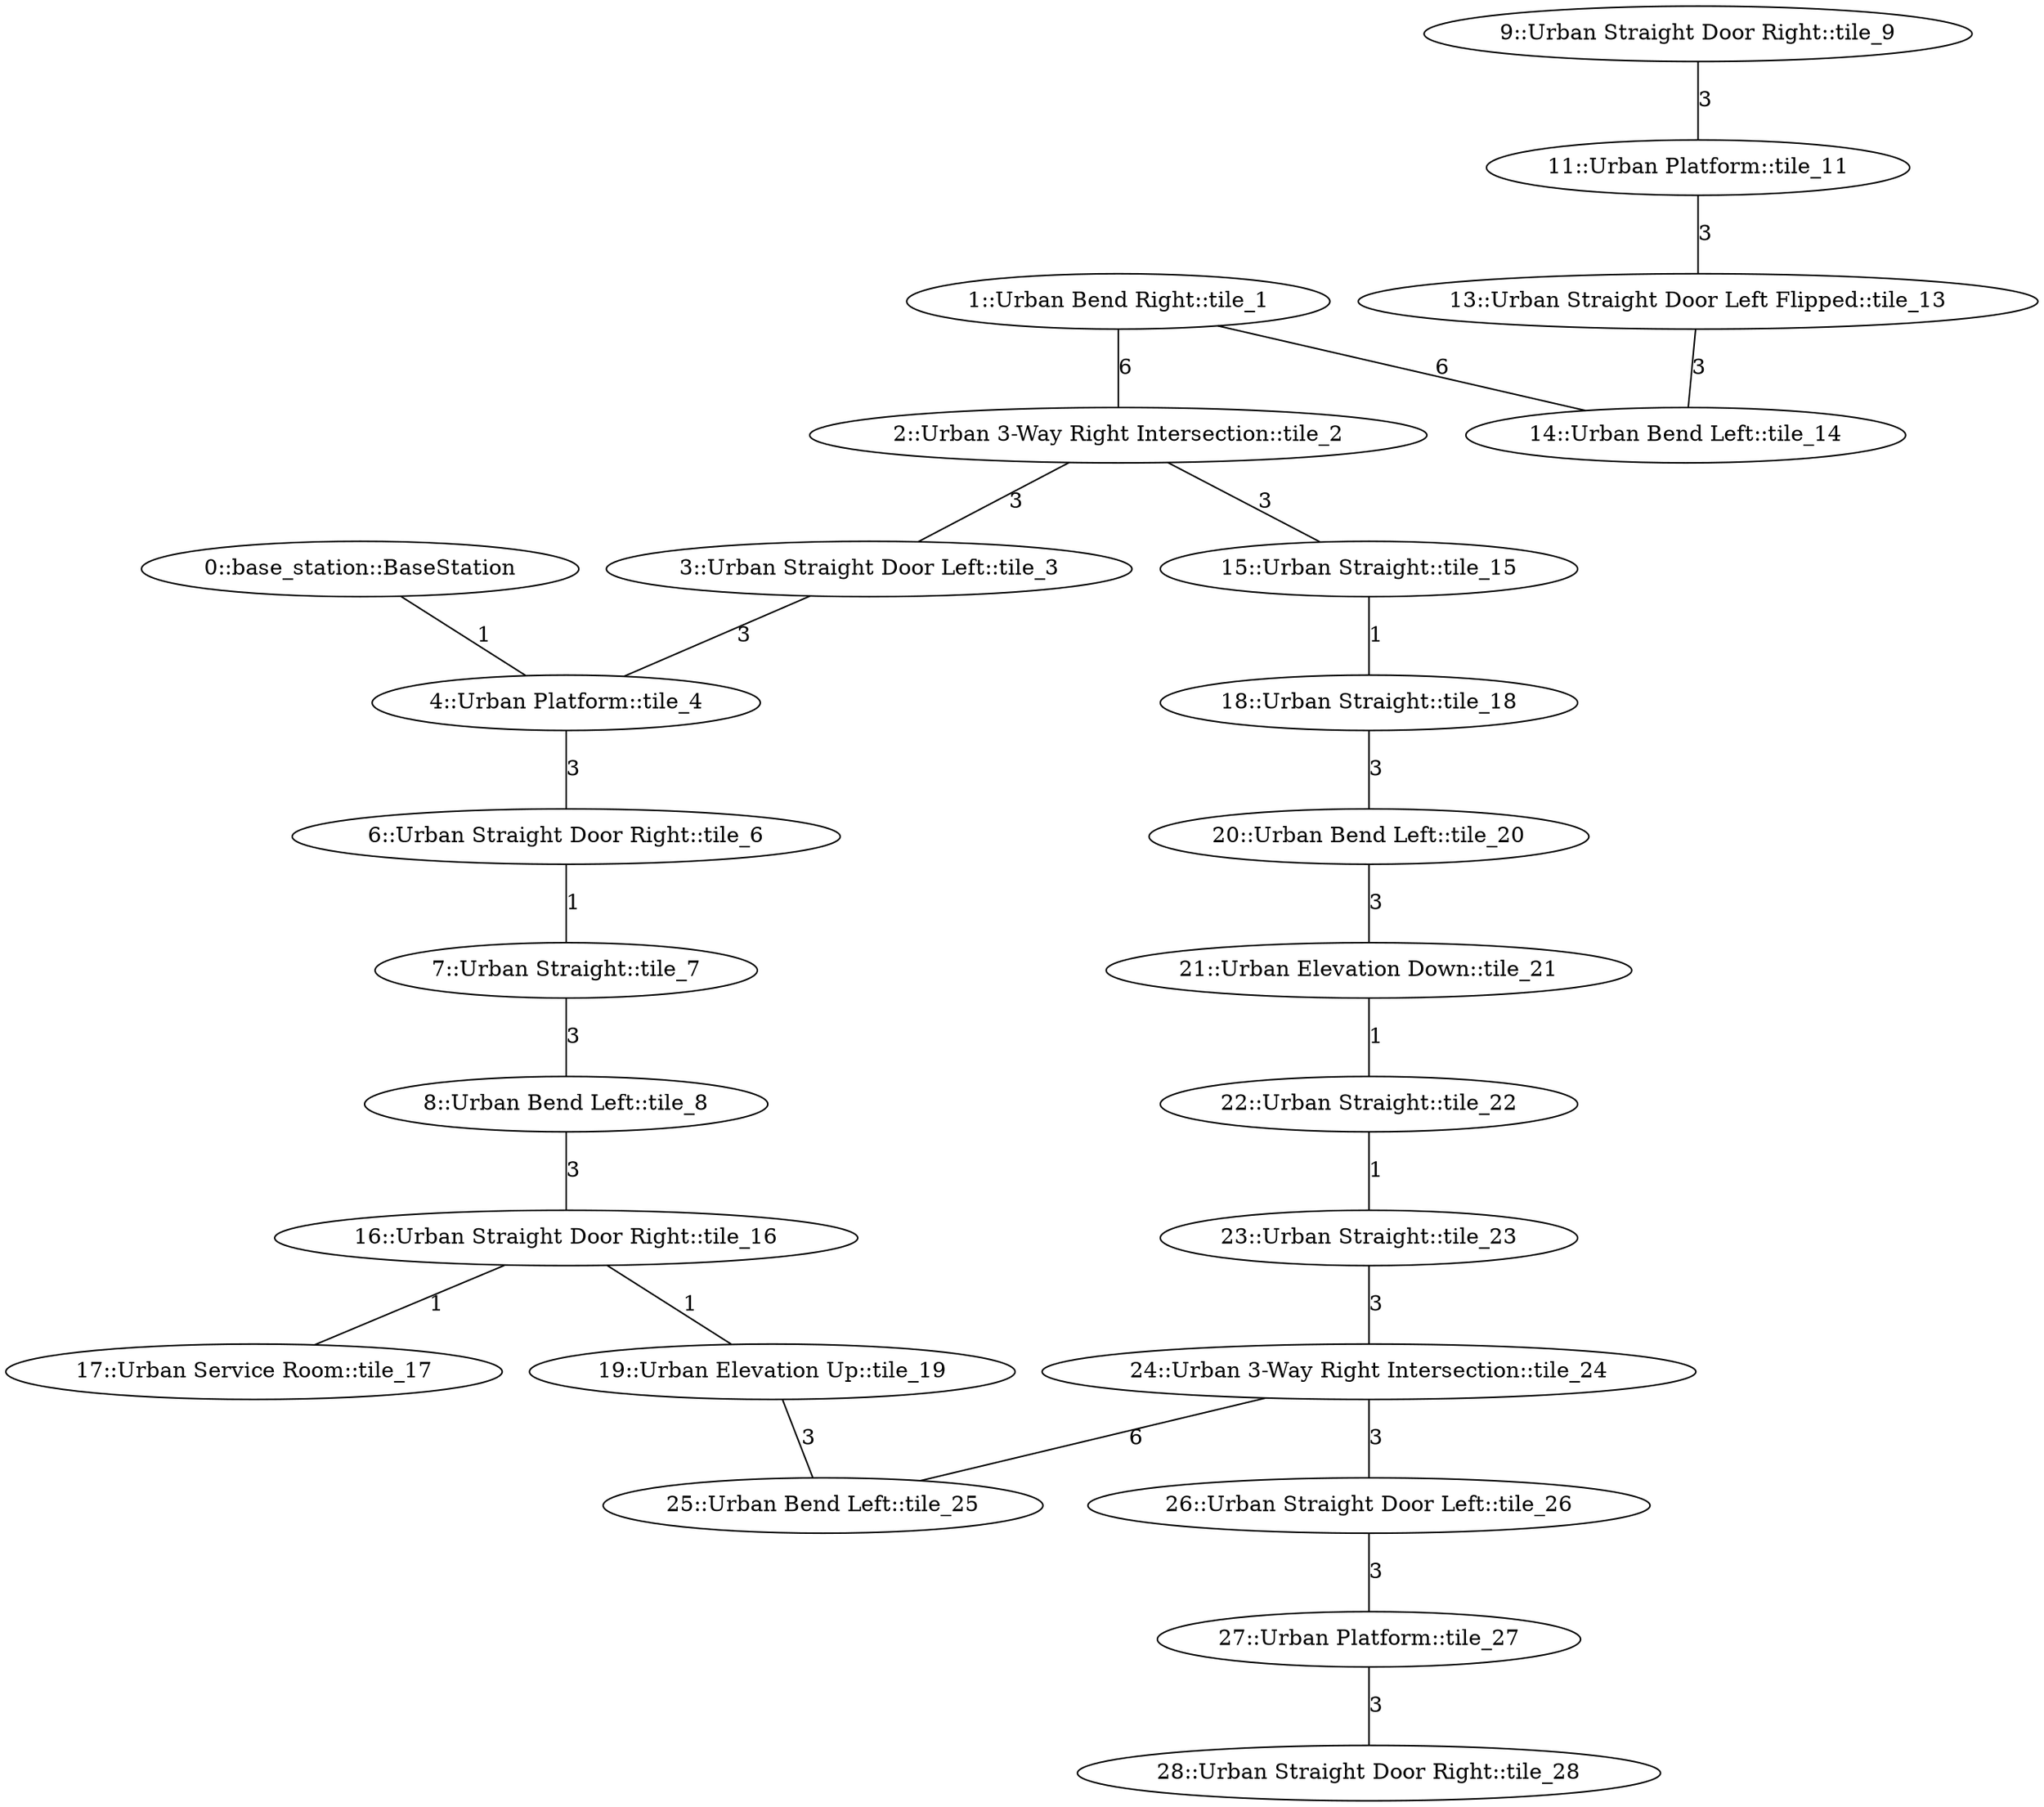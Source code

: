 /* Visibility graph for simple_urban_02.tsv */
/* Generated with the tile_tsv.py script: */
/*   tile_tsv.py simple_urban_02.tsv -\-graph-file simple_urban_02.dot -\-world-file simple_urban_02.sdf -\-world-name simple_urban_02 -\-scale_x 40 -\-scale_y 40 -\-urban -\-x0 -280 -\-y0 32 */

graph {
  /* ==== Vertices ==== */

  /* Base station / Staging area */
  0   [label="0::base_station::BaseStation"];

  1   [label="1::Urban Bend Right::tile_1"];
  2   [label="2::Urban 3-Way Right Intersection::tile_2"];
  3   [label="3::Urban Straight Door Left::tile_3"];
  4   [label="4::Urban Platform::tile_4"];
  6   [label="6::Urban Straight Door Right::tile_6"];
  7   [label="7::Urban Straight::tile_7"];
  8   [label="8::Urban Bend Left::tile_8"];
  9   [label="9::Urban Straight Door Right::tile_9"];
  11  [label="11::Urban Platform::tile_11"];
  13  [label="13::Urban Straight Door Left Flipped::tile_13"];
  14  [label="14::Urban Bend Left::tile_14"];
  15  [label="15::Urban Straight::tile_15"];
  16  [label="16::Urban Straight Door Right::tile_16"];
  17  [label="17::Urban Service Room::tile_17"];
  18  [label="18::Urban Straight::tile_18"];
  19  [label="19::Urban Elevation Up::tile_19"];
  20  [label="20::Urban Bend Left::tile_20"];
  21  [label="21::Urban Elevation Down::tile_21"];
  22  [label="22::Urban Straight::tile_22"];
  23  [label="23::Urban Straight::tile_23"];
  24  [label="24::Urban 3-Way Right Intersection::tile_24"];
  25  [label="25::Urban Bend Left::tile_25"];
  26  [label="26::Urban Straight Door Left::tile_26"];
  27  [label="27::Urban Platform::tile_27"];
  28  [label="28::Urban Straight Door Right::tile_28"];

  /* ==== Edges ==== */

  /* Base station */
  0  -- 4   [label=1];
  1  -- 2   [label=6];  /* Intersection */
  1  -- 14  [label=6];
  2  -- 3   [label=3];  /* Intersection */
  2  -- 15  [label=3];  /* Intersection */
  3  -- 4   [label=3];
  4  -- 6   [label=3];
  6  -- 7   [label=1];
  7  -- 8   [label=3];
  8  -- 16  [label=3];
  9  -- 11  [label=3];
  11 -- 13  [label=3];
  13 -- 14  [label=3];
  15 -- 18  [label=1];
  16 -- 19  [label=1];
  18 -- 20  [label=3];
  19 -- 25  [label=3];
  20 -- 21  [label=3];
  21 -- 22  [label=1];
  22 -- 23  [label=1];
  23 -- 24  [label=3];  /* Intersection */
  24 -- 25  [label=6];  /* Intersection */
  24 -- 26  [label=3];  /* Intersection */
  26 -- 27  [label=3];
  27 -- 28  [label=3];
  16 -- 17  [label=1];
}
